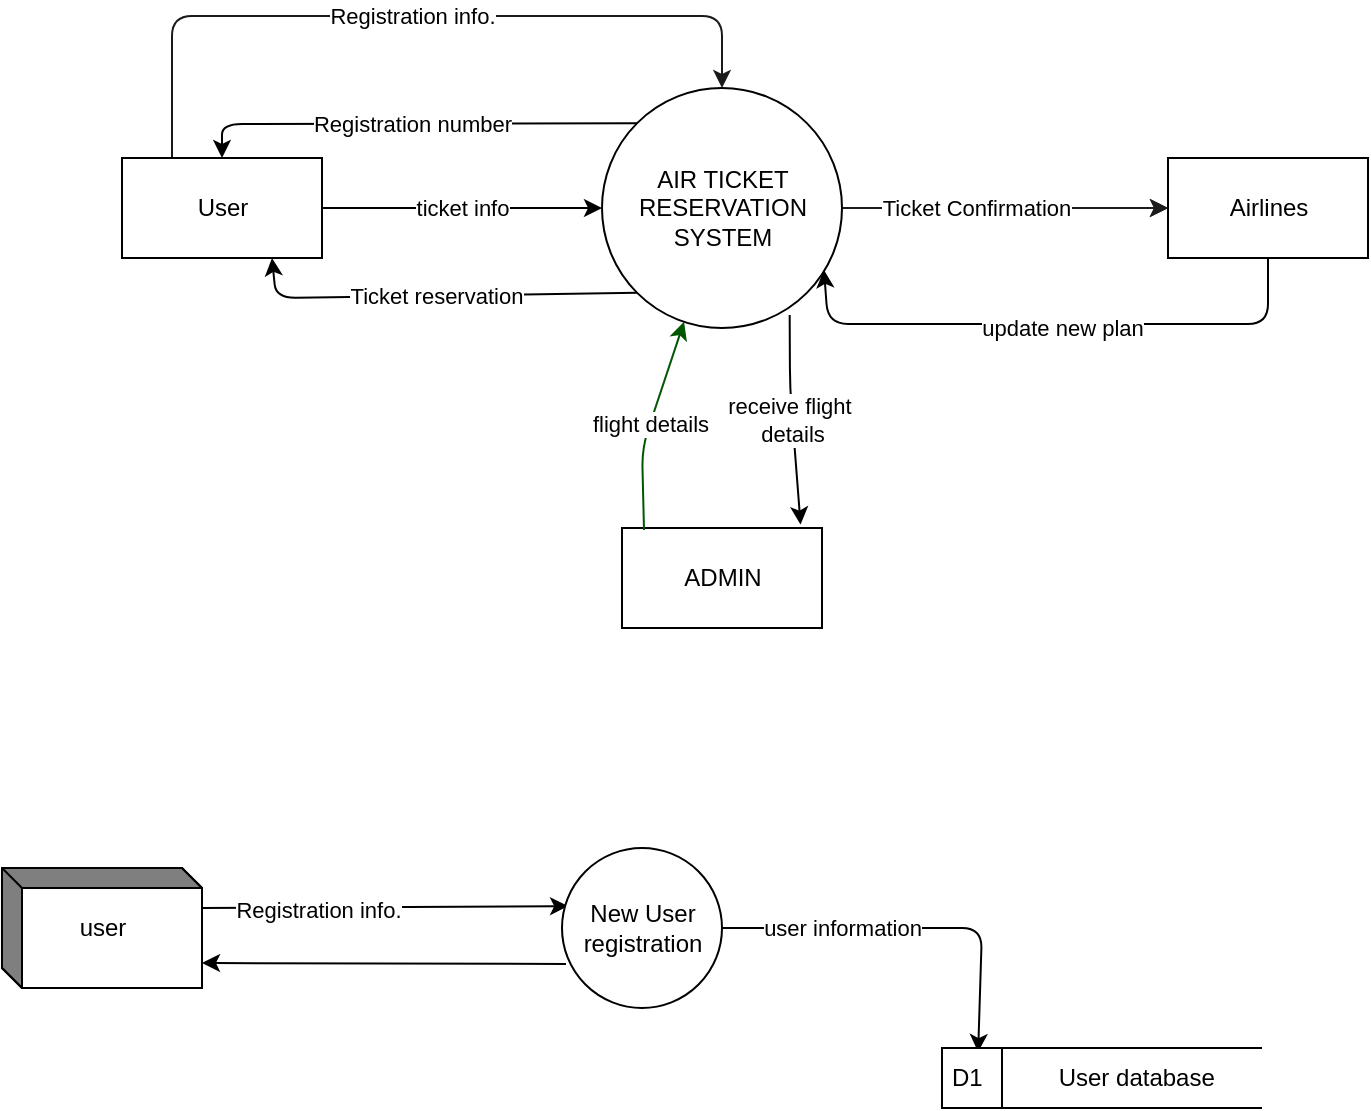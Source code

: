 <mxfile>
    <diagram id="jlBOE_QpYp1HEN5nR49E" name="Page-1">
        <mxGraphModel dx="822" dy="611" grid="1" gridSize="10" guides="1" tooltips="1" connect="1" arrows="1" fold="1" page="1" pageScale="1" pageWidth="850" pageHeight="1100" background="none" math="0" shadow="0">
            <root>
                <mxCell id="0"/>
                <mxCell id="1" parent="0"/>
                <mxCell id="17" value="" style="edgeStyle=none;fillColor=#f9f7ed;strokeColor=#1a1a1a;entryX=0.5;entryY=0;entryDx=0;entryDy=0;exitX=0.25;exitY=0;exitDx=0;exitDy=0;rounded=1;labelBackgroundColor=default;labelBorderColor=none;fontColor=default;html=1;metaEdit=0;snapToPoint=0;fixDash=0;" parent="1" source="19" target="16" edge="1">
                    <mxGeometry relative="1" as="geometry">
                        <mxPoint x="120" y="111" as="sourcePoint"/>
                        <mxPoint x="250" y="80" as="targetPoint"/>
                        <Array as="points">
                            <mxPoint x="125" y="44"/>
                            <mxPoint x="400" y="44"/>
                        </Array>
                    </mxGeometry>
                </mxCell>
                <mxCell id="18" value="Registration info." style="edgeLabel;align=center;verticalAlign=middle;resizable=0;points=[];rotation=0;arcSize=20;imageAspect=1;imageAlign=center;labelBackgroundColor=default;labelBorderColor=none;fontColor=default;html=1;metaEdit=0;snapToPoint=0;fixDash=0;" parent="17" vertex="1" connectable="0">
                    <mxGeometry relative="1" as="geometry">
                        <mxPoint as="offset"/>
                    </mxGeometry>
                </mxCell>
                <mxCell id="43" value="ticket info" style="edgeStyle=none;html=1;entryX=0;entryY=0.5;entryDx=0;entryDy=0;labelBackgroundColor=#FFFFFF;labelBorderColor=none;strokeColor=#000000;fontColor=default;startArrow=none;startFill=0;endArrow=classic;endFill=1;" edge="1" parent="1" source="19" target="16">
                    <mxGeometry relative="1" as="geometry"/>
                </mxCell>
                <mxCell id="19" value="User" style="dashed=0;whitespace=wrap;labelBackgroundColor=default;labelBorderColor=none;fontColor=default;html=1;metaEdit=0;snapToPoint=0;fixDash=0;" parent="1" vertex="1">
                    <mxGeometry x="100" y="115" width="100" height="50" as="geometry"/>
                </mxCell>
                <mxCell id="20" value="" style="edgeStyle=none;rounded=1;sketch=0;entryX=0.925;entryY=0.758;entryDx=0;entryDy=0;entryPerimeter=0;strokeColor=#000000;exitX=0.5;exitY=1;exitDx=0;exitDy=0;labelBackgroundColor=default;labelBorderColor=none;fontColor=default;html=1;metaEdit=0;snapToPoint=0;fixDash=0;" parent="1" source="22" target="16" edge="1">
                    <mxGeometry relative="1" as="geometry">
                        <Array as="points">
                            <mxPoint x="673" y="198"/>
                            <mxPoint x="453" y="198"/>
                        </Array>
                    </mxGeometry>
                </mxCell>
                <mxCell id="21" value="update new plan" style="edgeLabel;align=center;verticalAlign=middle;resizable=0;points=[];labelBackgroundColor=default;labelBorderColor=none;fontColor=default;html=1;metaEdit=0;snapToPoint=0;fixDash=0;" parent="20" vertex="1" connectable="0">
                    <mxGeometry x="-0.307" y="-1" relative="1" as="geometry">
                        <mxPoint x="-39" y="3" as="offset"/>
                    </mxGeometry>
                </mxCell>
                <mxCell id="22" value="Airlines" style="dashed=0;whitespace=wrap;labelBackgroundColor=default;labelBorderColor=none;fontColor=default;html=1;metaEdit=0;snapToPoint=0;fixDash=0;" parent="1" vertex="1">
                    <mxGeometry x="623" y="115" width="100" height="50" as="geometry"/>
                </mxCell>
                <mxCell id="24" value="ADMIN" style="dashed=0;whitespace=wrap;labelBackgroundColor=default;labelBorderColor=none;fontColor=default;html=1;metaEdit=0;snapToPoint=0;fixDash=0;" parent="1" vertex="1">
                    <mxGeometry x="350" y="300" width="100" height="50" as="geometry"/>
                </mxCell>
                <mxCell id="30" style="edgeStyle=none;html=1;entryX=0.038;entryY=0.363;entryDx=0;entryDy=0;entryPerimeter=0;" parent="1" target="28" edge="1">
                    <mxGeometry relative="1" as="geometry">
                        <mxPoint x="140" y="490" as="sourcePoint"/>
                    </mxGeometry>
                </mxCell>
                <mxCell id="32" value="Registration info." style="edgeLabel;html=1;align=center;verticalAlign=middle;resizable=0;points=[];" parent="30" vertex="1" connectable="0">
                    <mxGeometry x="-0.369" y="-1" relative="1" as="geometry">
                        <mxPoint as="offset"/>
                    </mxGeometry>
                </mxCell>
                <mxCell id="25" value="user" style="html=1;dashed=0;whitespace=wrap;shape=mxgraph.dfd.externalEntity" parent="1" vertex="1">
                    <mxGeometry x="40" y="470" width="100" height="60" as="geometry"/>
                </mxCell>
                <mxCell id="31" style="edgeStyle=none;html=1;entryX=0;entryY=0;entryDx=100;entryDy=47.5;entryPerimeter=0;exitX=0.025;exitY=0.725;exitDx=0;exitDy=0;exitPerimeter=0;" parent="1" source="28" target="25" edge="1">
                    <mxGeometry relative="1" as="geometry">
                        <mxPoint x="270" y="512" as="sourcePoint"/>
                    </mxGeometry>
                </mxCell>
                <mxCell id="36" style="edgeStyle=none;html=1;entryX=0.113;entryY=0.067;entryDx=0;entryDy=0;entryPerimeter=0;" parent="1" source="28" target="34" edge="1">
                    <mxGeometry relative="1" as="geometry">
                        <Array as="points">
                            <mxPoint x="530" y="500"/>
                        </Array>
                    </mxGeometry>
                </mxCell>
                <mxCell id="40" value="user information" style="edgeLabel;html=1;align=center;verticalAlign=middle;resizable=0;points=[];" parent="36" vertex="1" connectable="0">
                    <mxGeometry x="-0.542" y="-2" relative="1" as="geometry">
                        <mxPoint x="16" y="-2" as="offset"/>
                    </mxGeometry>
                </mxCell>
                <mxCell id="28" value="New User&lt;br&gt;registration" style="shape=ellipse;html=1;dashed=0;whitespace=wrap;aspect=fixed;perimeter=ellipsePerimeter;" parent="1" vertex="1">
                    <mxGeometry x="320" y="460" width="80" height="80" as="geometry"/>
                </mxCell>
                <mxCell id="34" value="D1&lt;span style=&quot;white-space: pre;&quot;&gt;&#9;&lt;/span&gt;&lt;span style=&quot;white-space: pre;&quot;&gt;&#9;&lt;/span&gt;User database" style="html=1;dashed=0;whitespace=wrap;shape=mxgraph.dfd.dataStoreID;align=left;spacingLeft=3;points=[[0,0],[0.5,0],[1,0],[0,0.5],[1,0.5],[0,1],[0.5,1],[1,1]];" parent="1" vertex="1">
                    <mxGeometry x="510" y="560" width="160" height="30" as="geometry"/>
                </mxCell>
                <mxCell id="4" value="" style="edgeStyle=none;entryX=0;entryY=0.5;entryDx=0;entryDy=0;labelBackgroundColor=default;labelBorderColor=none;fontColor=default;html=1;metaEdit=0;snapToPoint=0;fixDash=0;" parent="1" source="16" target="22" edge="1">
                    <mxGeometry relative="1" as="geometry"/>
                </mxCell>
                <mxCell id="7" value="" style="edgeStyle=none;fillColor=#a20025;strokeColor=#1d1b1b;labelBackgroundColor=default;labelBorderColor=none;fontColor=default;html=1;metaEdit=0;snapToPoint=0;fixDash=0;" parent="1" source="16" target="22" edge="1">
                    <mxGeometry relative="1" as="geometry"/>
                </mxCell>
                <mxCell id="8" value="Ticket Confirmation" style="edgeLabel;align=center;verticalAlign=middle;resizable=0;points=[];labelBackgroundColor=default;labelBorderColor=none;fontColor=default;html=1;metaEdit=0;snapToPoint=0;fixDash=0;" parent="7" vertex="1" connectable="0">
                    <mxGeometry x="-0.182" relative="1" as="geometry">
                        <mxPoint as="offset"/>
                    </mxGeometry>
                </mxCell>
                <mxCell id="9" value="flight details" style="edgeStyle=none;fillColor=#008a00;strokeColor=#005700;labelBackgroundColor=default;labelBorderColor=none;fontColor=default;html=1;metaEdit=0;snapToPoint=0;fixDash=0;startArrow=classic;startFill=1;endArrow=none;endFill=0;entryX=0.11;entryY=0.021;entryDx=0;entryDy=0;entryPerimeter=0;" parent="1" source="16" target="24" edge="1">
                    <mxGeometry relative="1" as="geometry">
                        <Array as="points">
                            <mxPoint x="360" y="260"/>
                        </Array>
                    </mxGeometry>
                </mxCell>
                <mxCell id="10" value="" style="edgeStyle=none;rounded=1;entryX=0.5;entryY=0;entryDx=0;entryDy=0;fillColor=#a20025;strokeColor=#000000;exitX=0;exitY=0;exitDx=0;exitDy=0;labelBackgroundColor=default;labelBorderColor=none;fontColor=default;html=1;metaEdit=0;snapToPoint=0;fixDash=0;" parent="1" source="16" target="19" edge="1">
                    <mxGeometry relative="1" as="geometry">
                        <mxPoint x="360" y="89" as="sourcePoint"/>
                        <Array as="points">
                            <mxPoint x="150" y="98"/>
                        </Array>
                    </mxGeometry>
                </mxCell>
                <mxCell id="11" value="Registration number" style="edgeLabel;align=center;verticalAlign=middle;resizable=0;points=[];arcSize=20;labelBackgroundColor=default;labelBorderColor=none;fontColor=default;html=1;metaEdit=0;snapToPoint=0;fixDash=0;" parent="10" vertex="1" connectable="0">
                    <mxGeometry relative="1" as="geometry">
                        <mxPoint as="offset"/>
                    </mxGeometry>
                </mxCell>
                <mxCell id="12" value="" style="edgeStyle=none;rounded=1;sketch=0;entryX=0.75;entryY=1;entryDx=0;entryDy=0;strokeColor=#000000;exitX=0;exitY=1;exitDx=0;exitDy=0;labelBackgroundColor=default;labelBorderColor=none;fontColor=default;html=1;metaEdit=0;snapToPoint=0;fixDash=0;" parent="1" source="16" target="19" edge="1">
                    <mxGeometry relative="1" as="geometry">
                        <Array as="points">
                            <mxPoint x="177" y="185"/>
                        </Array>
                    </mxGeometry>
                </mxCell>
                <mxCell id="13" value="Ticket reservation" style="edgeLabel;align=center;verticalAlign=middle;resizable=0;points=[];arcSize=20;labelBackgroundColor=default;labelBorderColor=none;fontColor=default;html=1;metaEdit=0;snapToPoint=0;fixDash=0;" parent="12" vertex="1" connectable="0">
                    <mxGeometry relative="1" as="geometry">
                        <mxPoint as="offset"/>
                    </mxGeometry>
                </mxCell>
                <mxCell id="16" value="AIR TICKET&lt;br&gt;RESERVATION &lt;br&gt;SYSTEM" style="shape=ellipse;dashed=0;whitespace=wrap;aspect=fixed;perimeter=ellipsePerimeter;labelBackgroundColor=default;labelBorderColor=none;fontColor=default;html=1;metaEdit=0;snapToPoint=0;fixDash=0;" parent="1" vertex="1">
                    <mxGeometry x="340" y="80" width="120" height="120" as="geometry"/>
                </mxCell>
                <mxCell id="23" value="receive flight&amp;nbsp;&lt;br&gt;details" style="edgeStyle=none;exitX=0.893;exitY=-0.034;exitDx=0;exitDy=0;entryX=0.782;entryY=0.946;entryDx=0;entryDy=0;fillColor=#d80073;strokeColor=#000000;labelBackgroundColor=default;labelBorderColor=none;fontColor=default;html=1;metaEdit=0;snapToPoint=0;fixDash=0;endArrow=none;endFill=0;startArrow=classic;startFill=1;exitPerimeter=0;entryPerimeter=0;" parent="1" source="24" target="16" edge="1">
                    <mxGeometry relative="1" as="geometry">
                        <mxPoint x="410" y="240" as="targetPoint"/>
                        <Array as="points">
                            <mxPoint x="434" y="230"/>
                        </Array>
                    </mxGeometry>
                </mxCell>
            </root>
        </mxGraphModel>
    </diagram>
</mxfile>